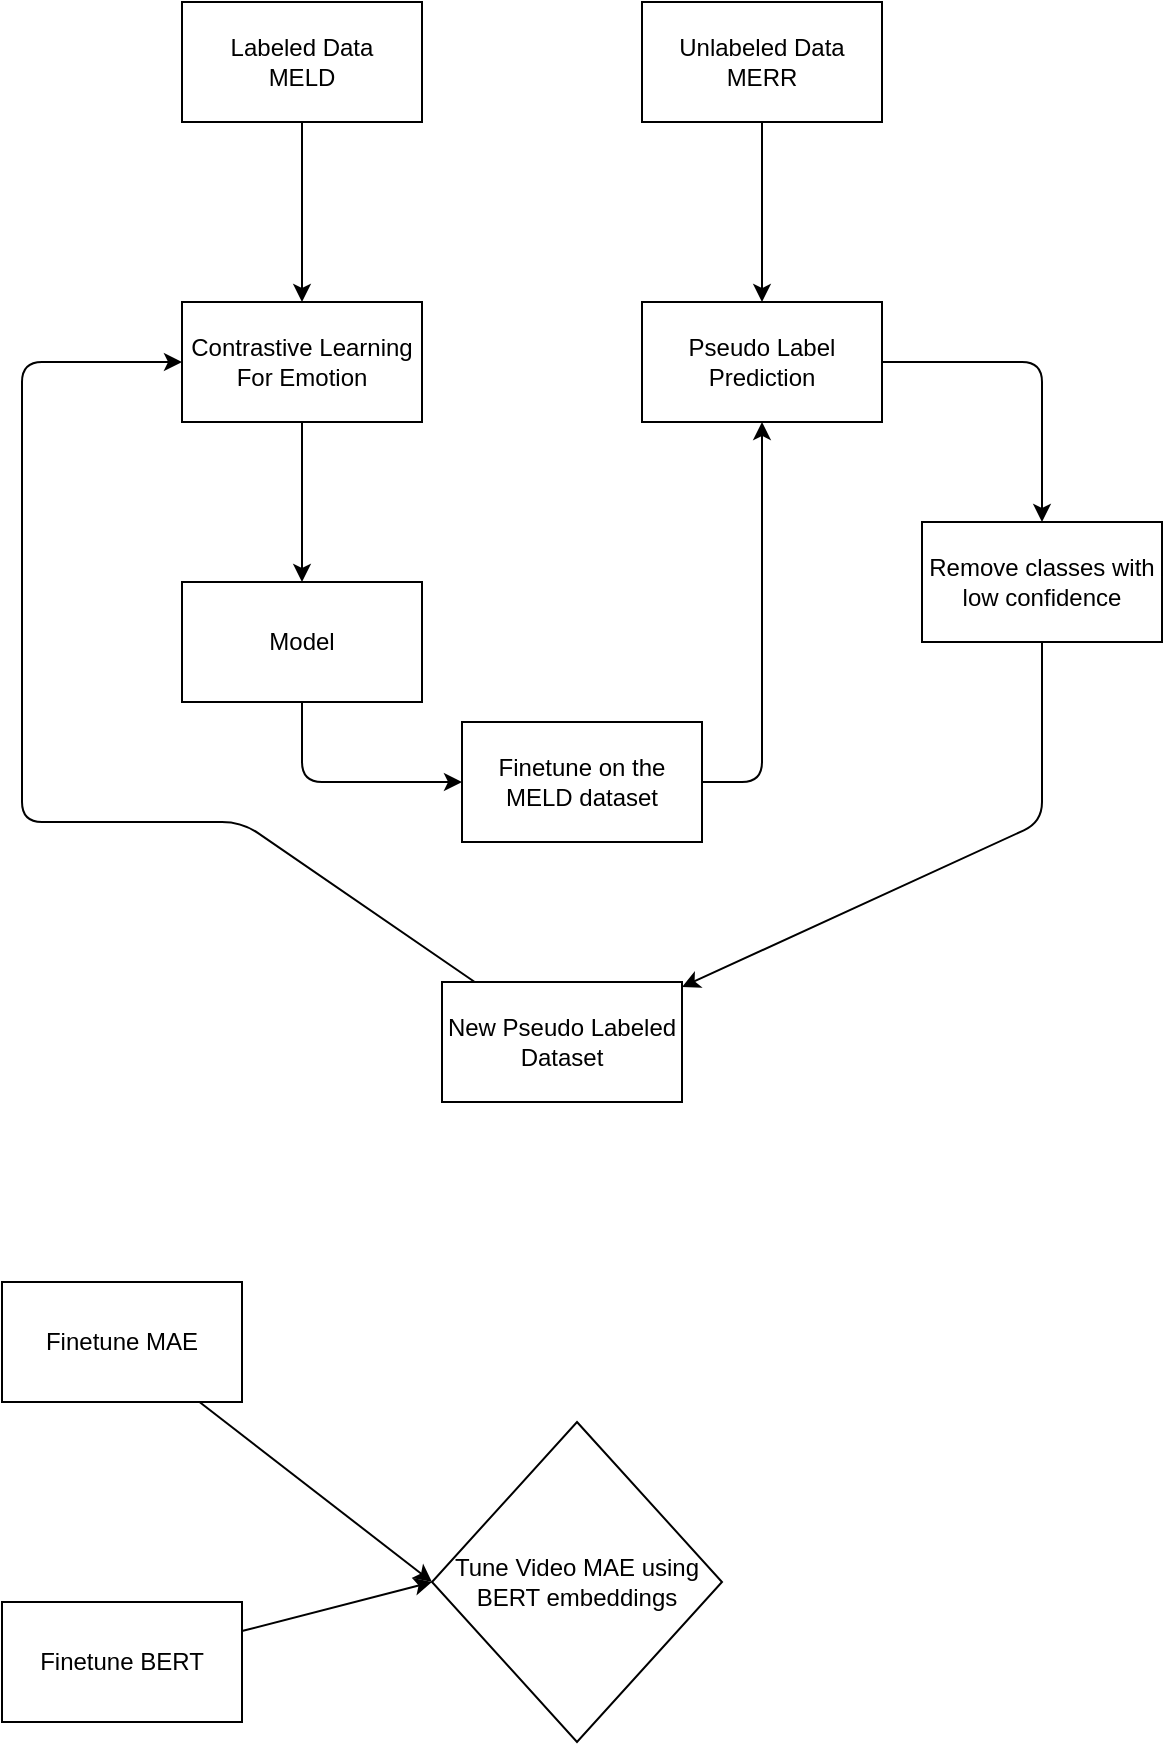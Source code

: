<mxfile>
    <diagram id="SFMKKhESl3x0U-7sfBRm" name="Page-1">
        <mxGraphModel dx="1001" dy="567" grid="1" gridSize="10" guides="1" tooltips="1" connect="1" arrows="1" fold="1" page="1" pageScale="1" pageWidth="850" pageHeight="1100" math="0" shadow="0">
            <root>
                <mxCell id="0"/>
                <mxCell id="1" parent="0"/>
                <mxCell id="5" value="" style="edgeStyle=none;html=1;" parent="1" source="2" target="4" edge="1">
                    <mxGeometry relative="1" as="geometry"/>
                </mxCell>
                <mxCell id="2" value="Labeled Data&lt;br&gt;MELD" style="whiteSpace=wrap;html=1;" parent="1" vertex="1">
                    <mxGeometry x="260" y="170" width="120" height="60" as="geometry"/>
                </mxCell>
                <mxCell id="8" style="edgeStyle=none;html=1;exitX=0.5;exitY=1;exitDx=0;exitDy=0;" parent="1" source="3" target="6" edge="1">
                    <mxGeometry relative="1" as="geometry"/>
                </mxCell>
                <mxCell id="3" value="Unlabeled Data&lt;br&gt;MERR" style="whiteSpace=wrap;html=1;" parent="1" vertex="1">
                    <mxGeometry x="490" y="170" width="120" height="60" as="geometry"/>
                </mxCell>
                <mxCell id="16" value="" style="edgeStyle=none;html=1;" parent="1" source="4" target="15" edge="1">
                    <mxGeometry relative="1" as="geometry"/>
                </mxCell>
                <mxCell id="4" value="Contrastive Learning For Emotion" style="whiteSpace=wrap;html=1;" parent="1" vertex="1">
                    <mxGeometry x="260" y="320" width="120" height="60" as="geometry"/>
                </mxCell>
                <mxCell id="10" style="edgeStyle=none;html=1;exitX=1;exitY=0.5;exitDx=0;exitDy=0;entryX=0.5;entryY=0;entryDx=0;entryDy=0;" parent="1" source="6" target="9" edge="1">
                    <mxGeometry relative="1" as="geometry">
                        <Array as="points">
                            <mxPoint x="690" y="350"/>
                        </Array>
                    </mxGeometry>
                </mxCell>
                <mxCell id="6" value="Pseudo Label Prediction" style="whiteSpace=wrap;html=1;" parent="1" vertex="1">
                    <mxGeometry x="490" y="320" width="120" height="60" as="geometry"/>
                </mxCell>
                <mxCell id="12" value="" style="edgeStyle=none;html=1;" parent="1" source="9" target="11" edge="1">
                    <mxGeometry relative="1" as="geometry">
                        <Array as="points">
                            <mxPoint x="690" y="580"/>
                        </Array>
                    </mxGeometry>
                </mxCell>
                <mxCell id="9" value="Remove classes with low confidence" style="whiteSpace=wrap;html=1;" parent="1" vertex="1">
                    <mxGeometry x="630" y="430" width="120" height="60" as="geometry"/>
                </mxCell>
                <mxCell id="13" style="edgeStyle=none;html=1;entryX=0;entryY=0.5;entryDx=0;entryDy=0;" parent="1" source="11" target="4" edge="1">
                    <mxGeometry relative="1" as="geometry">
                        <Array as="points">
                            <mxPoint x="290" y="580"/>
                            <mxPoint x="180" y="580"/>
                            <mxPoint x="180" y="350"/>
                        </Array>
                    </mxGeometry>
                </mxCell>
                <mxCell id="11" value="New Pseudo Labeled Dataset" style="whiteSpace=wrap;html=1;" parent="1" vertex="1">
                    <mxGeometry x="390" y="660" width="120" height="60" as="geometry"/>
                </mxCell>
                <mxCell id="17" style="edgeStyle=none;html=1;entryX=0.5;entryY=1;entryDx=0;entryDy=0;exitX=1;exitY=0.5;exitDx=0;exitDy=0;" parent="1" source="19" target="6" edge="1">
                    <mxGeometry relative="1" as="geometry">
                        <Array as="points">
                            <mxPoint x="550" y="560"/>
                            <mxPoint x="550" y="490"/>
                        </Array>
                    </mxGeometry>
                </mxCell>
                <mxCell id="18" style="edgeStyle=none;html=1;entryX=0;entryY=0.5;entryDx=0;entryDy=0;" parent="1" source="15" target="19" edge="1">
                    <mxGeometry relative="1" as="geometry">
                        <mxPoint x="320" y="670" as="targetPoint"/>
                        <Array as="points">
                            <mxPoint x="320" y="560"/>
                        </Array>
                    </mxGeometry>
                </mxCell>
                <mxCell id="15" value="Model" style="whiteSpace=wrap;html=1;" parent="1" vertex="1">
                    <mxGeometry x="260" y="460" width="120" height="60" as="geometry"/>
                </mxCell>
                <mxCell id="19" value="Finetune on the MELD dataset" style="whiteSpace=wrap;html=1;" parent="1" vertex="1">
                    <mxGeometry x="400" y="530" width="120" height="60" as="geometry"/>
                </mxCell>
                <mxCell id="24" style="edgeStyle=none;html=1;entryX=0;entryY=0.5;entryDx=0;entryDy=0;" edge="1" parent="1" source="20" target="22">
                    <mxGeometry relative="1" as="geometry"/>
                </mxCell>
                <mxCell id="20" value="Finetune MAE" style="whiteSpace=wrap;html=1;" vertex="1" parent="1">
                    <mxGeometry x="170" y="810" width="120" height="60" as="geometry"/>
                </mxCell>
                <mxCell id="23" value="" style="edgeStyle=none;html=1;entryX=0;entryY=0.5;entryDx=0;entryDy=0;" edge="1" parent="1" source="21" target="22">
                    <mxGeometry relative="1" as="geometry">
                        <mxPoint x="380" y="920" as="targetPoint"/>
                    </mxGeometry>
                </mxCell>
                <mxCell id="21" value="Finetune BERT" style="whiteSpace=wrap;html=1;" vertex="1" parent="1">
                    <mxGeometry x="170" y="970" width="120" height="60" as="geometry"/>
                </mxCell>
                <mxCell id="22" value="Tune Video MAE using BERT embeddings" style="rhombus;whiteSpace=wrap;html=1;" vertex="1" parent="1">
                    <mxGeometry x="385" y="880" width="145" height="160" as="geometry"/>
                </mxCell>
            </root>
        </mxGraphModel>
    </diagram>
</mxfile>